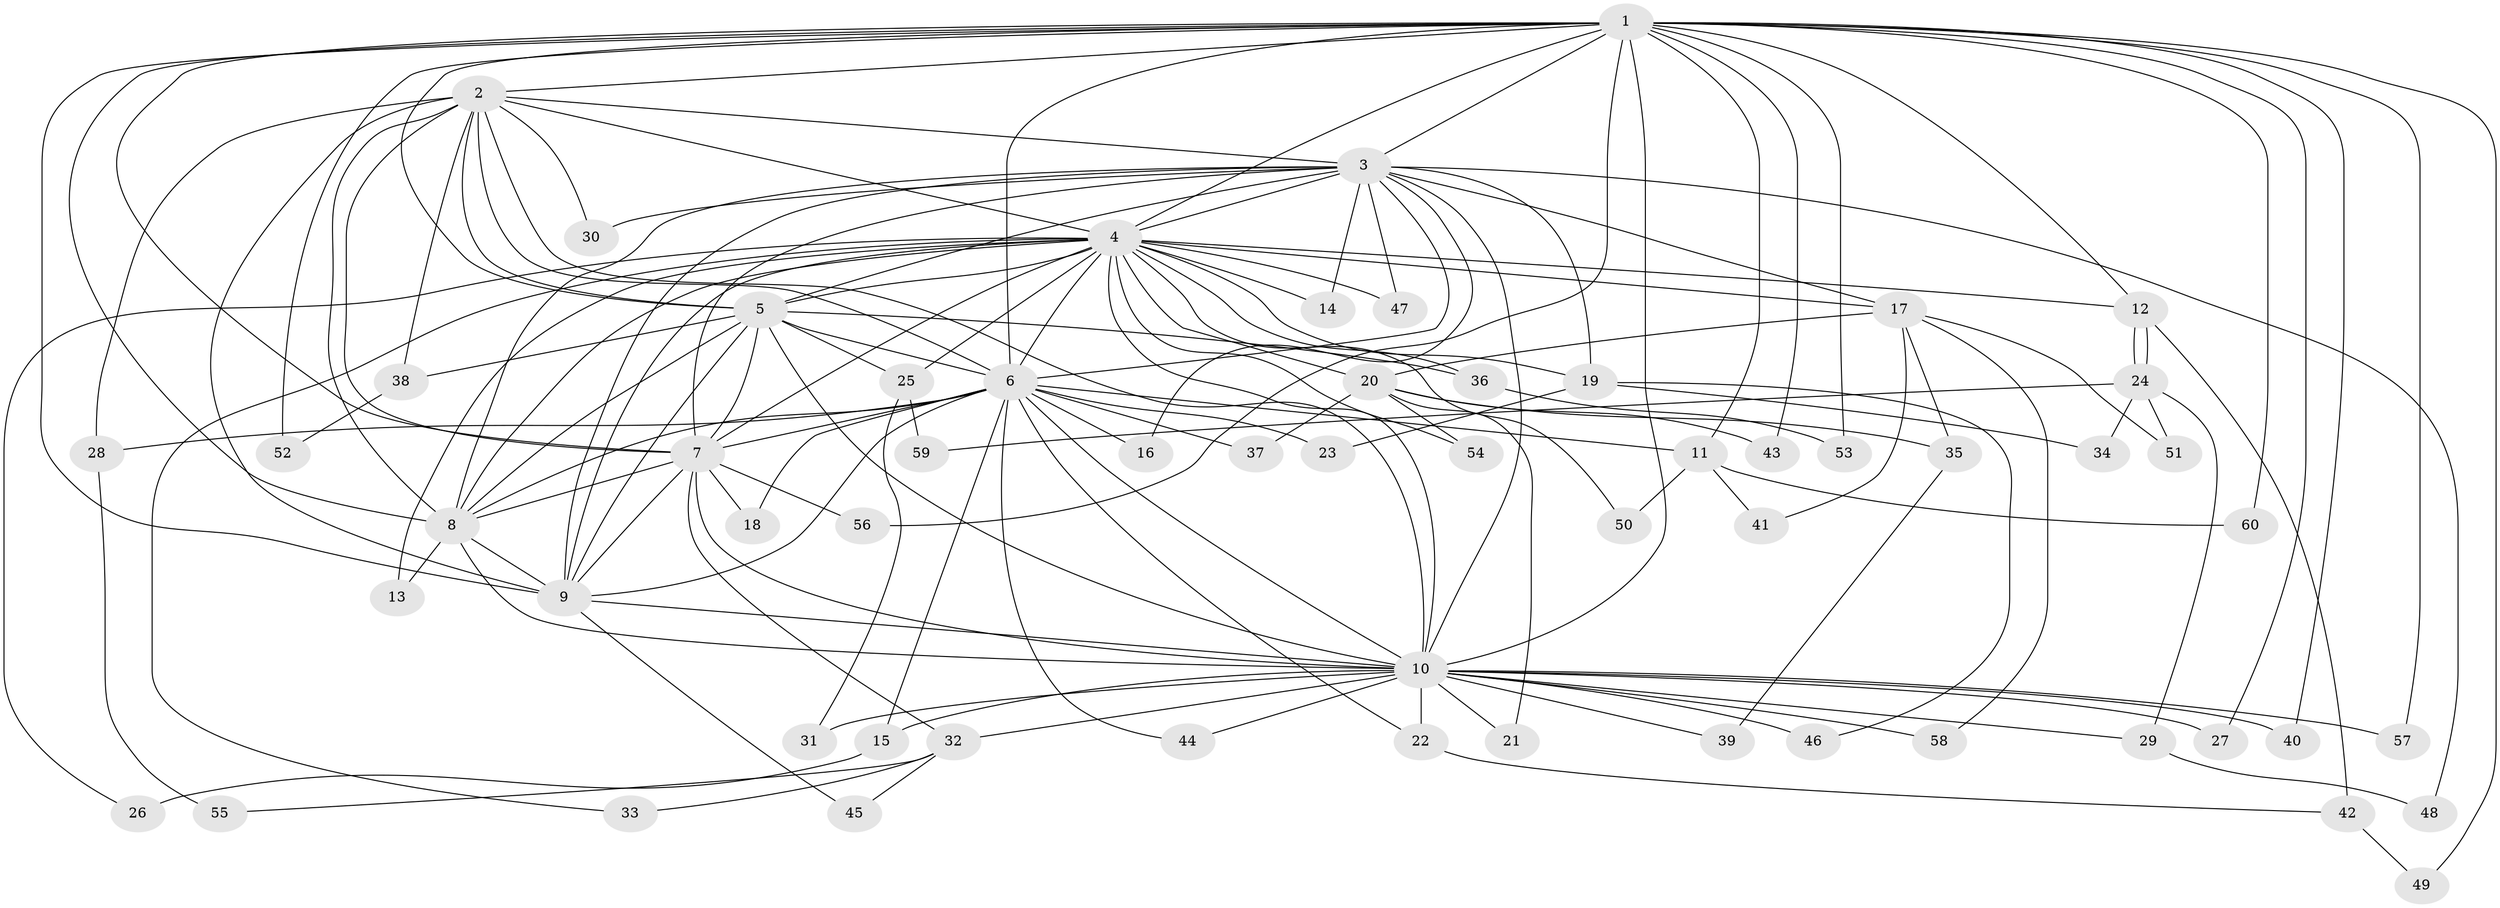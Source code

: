// Generated by graph-tools (version 1.1) at 2025/11/02/27/25 16:11:07]
// undirected, 60 vertices, 145 edges
graph export_dot {
graph [start="1"]
  node [color=gray90,style=filled];
  1;
  2;
  3;
  4;
  5;
  6;
  7;
  8;
  9;
  10;
  11;
  12;
  13;
  14;
  15;
  16;
  17;
  18;
  19;
  20;
  21;
  22;
  23;
  24;
  25;
  26;
  27;
  28;
  29;
  30;
  31;
  32;
  33;
  34;
  35;
  36;
  37;
  38;
  39;
  40;
  41;
  42;
  43;
  44;
  45;
  46;
  47;
  48;
  49;
  50;
  51;
  52;
  53;
  54;
  55;
  56;
  57;
  58;
  59;
  60;
  1 -- 2;
  1 -- 3;
  1 -- 4;
  1 -- 5;
  1 -- 6;
  1 -- 7;
  1 -- 8;
  1 -- 9;
  1 -- 10;
  1 -- 11;
  1 -- 12;
  1 -- 27;
  1 -- 40;
  1 -- 43;
  1 -- 49;
  1 -- 52;
  1 -- 53;
  1 -- 56;
  1 -- 57;
  1 -- 60;
  2 -- 3;
  2 -- 4;
  2 -- 5;
  2 -- 6;
  2 -- 7;
  2 -- 8;
  2 -- 9;
  2 -- 10;
  2 -- 28;
  2 -- 30;
  2 -- 38;
  3 -- 4;
  3 -- 5;
  3 -- 6;
  3 -- 7;
  3 -- 8;
  3 -- 9;
  3 -- 10;
  3 -- 14;
  3 -- 16;
  3 -- 17;
  3 -- 19;
  3 -- 30;
  3 -- 47;
  3 -- 48;
  4 -- 5;
  4 -- 6;
  4 -- 7;
  4 -- 8;
  4 -- 9;
  4 -- 10;
  4 -- 12;
  4 -- 13;
  4 -- 14;
  4 -- 17;
  4 -- 19;
  4 -- 20;
  4 -- 25;
  4 -- 26;
  4 -- 33;
  4 -- 36;
  4 -- 47;
  4 -- 50;
  4 -- 54;
  5 -- 6;
  5 -- 7;
  5 -- 8;
  5 -- 9;
  5 -- 10;
  5 -- 25;
  5 -- 36;
  5 -- 38;
  6 -- 7;
  6 -- 8;
  6 -- 9;
  6 -- 10;
  6 -- 11;
  6 -- 15;
  6 -- 16;
  6 -- 18;
  6 -- 22;
  6 -- 23;
  6 -- 28;
  6 -- 37;
  6 -- 44;
  7 -- 8;
  7 -- 9;
  7 -- 10;
  7 -- 18;
  7 -- 32;
  7 -- 56;
  8 -- 9;
  8 -- 10;
  8 -- 13;
  9 -- 10;
  9 -- 45;
  10 -- 15;
  10 -- 21;
  10 -- 22;
  10 -- 27;
  10 -- 29;
  10 -- 31;
  10 -- 32;
  10 -- 39;
  10 -- 40;
  10 -- 44;
  10 -- 46;
  10 -- 57;
  10 -- 58;
  11 -- 41;
  11 -- 50;
  11 -- 60;
  12 -- 24;
  12 -- 24;
  12 -- 42;
  15 -- 26;
  17 -- 20;
  17 -- 35;
  17 -- 41;
  17 -- 51;
  17 -- 58;
  19 -- 23;
  19 -- 34;
  19 -- 46;
  20 -- 21;
  20 -- 35;
  20 -- 37;
  20 -- 43;
  20 -- 54;
  22 -- 42;
  24 -- 29;
  24 -- 34;
  24 -- 51;
  24 -- 59;
  25 -- 31;
  25 -- 59;
  28 -- 55;
  29 -- 48;
  32 -- 33;
  32 -- 45;
  32 -- 55;
  35 -- 39;
  36 -- 53;
  38 -- 52;
  42 -- 49;
}

